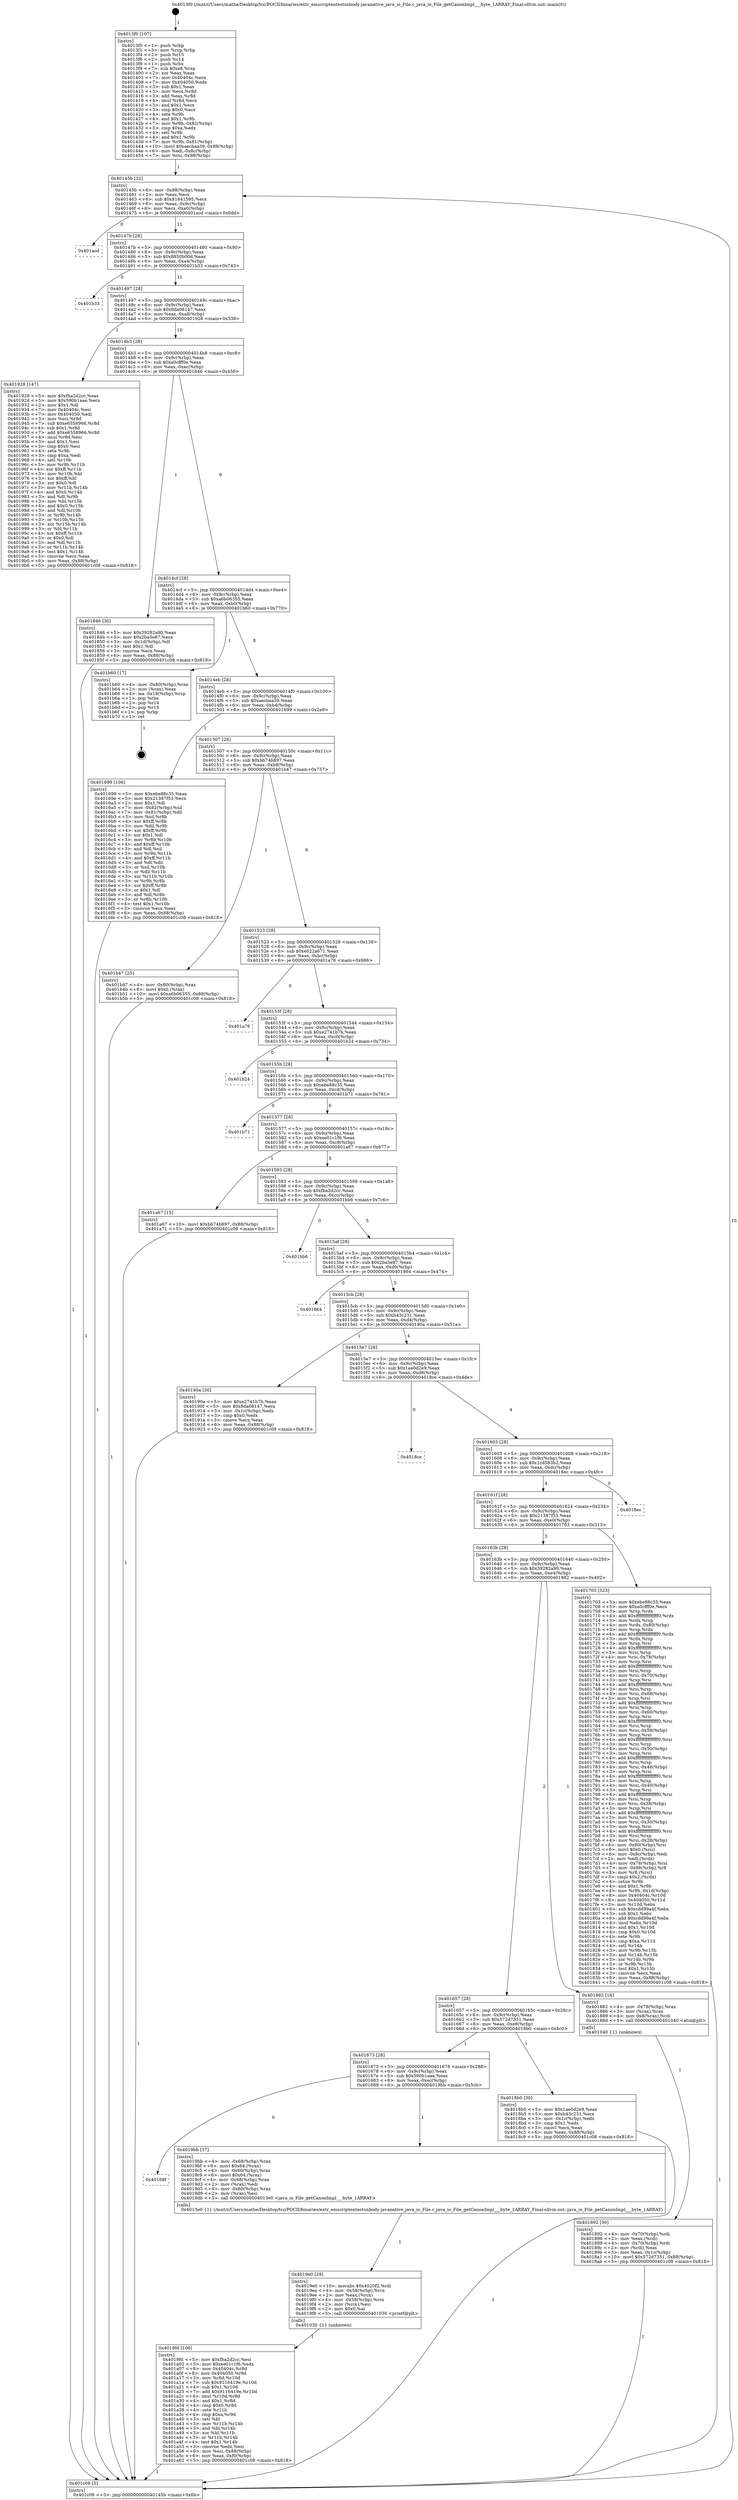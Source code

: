 digraph "0x4013f0" {
  label = "0x4013f0 (/mnt/c/Users/mathe/Desktop/tcc/POCII/binaries/extr_emscriptentestsnbody-javanative_java_io_File.c_java_io_File_getCanonImpl___byte_1ARRAY_Final-ollvm.out::main(0))"
  labelloc = "t"
  node[shape=record]

  Entry [label="",width=0.3,height=0.3,shape=circle,fillcolor=black,style=filled]
  "0x40145b" [label="{
     0x40145b [32]\l
     | [instrs]\l
     &nbsp;&nbsp;0x40145b \<+6\>: mov -0x88(%rbp),%eax\l
     &nbsp;&nbsp;0x401461 \<+2\>: mov %eax,%ecx\l
     &nbsp;&nbsp;0x401463 \<+6\>: sub $0x81641595,%ecx\l
     &nbsp;&nbsp;0x401469 \<+6\>: mov %eax,-0x9c(%rbp)\l
     &nbsp;&nbsp;0x40146f \<+6\>: mov %ecx,-0xa0(%rbp)\l
     &nbsp;&nbsp;0x401475 \<+6\>: je 0000000000401acd \<main+0x6dd\>\l
  }"]
  "0x401acd" [label="{
     0x401acd\l
  }", style=dashed]
  "0x40147b" [label="{
     0x40147b [28]\l
     | [instrs]\l
     &nbsp;&nbsp;0x40147b \<+5\>: jmp 0000000000401480 \<main+0x90\>\l
     &nbsp;&nbsp;0x401480 \<+6\>: mov -0x9c(%rbp),%eax\l
     &nbsp;&nbsp;0x401486 \<+5\>: sub $0x8850b00d,%eax\l
     &nbsp;&nbsp;0x40148b \<+6\>: mov %eax,-0xa4(%rbp)\l
     &nbsp;&nbsp;0x401491 \<+6\>: je 0000000000401b33 \<main+0x743\>\l
  }"]
  Exit [label="",width=0.3,height=0.3,shape=circle,fillcolor=black,style=filled,peripheries=2]
  "0x401b33" [label="{
     0x401b33\l
  }", style=dashed]
  "0x401497" [label="{
     0x401497 [28]\l
     | [instrs]\l
     &nbsp;&nbsp;0x401497 \<+5\>: jmp 000000000040149c \<main+0xac\>\l
     &nbsp;&nbsp;0x40149c \<+6\>: mov -0x9c(%rbp),%eax\l
     &nbsp;&nbsp;0x4014a2 \<+5\>: sub $0x8da08147,%eax\l
     &nbsp;&nbsp;0x4014a7 \<+6\>: mov %eax,-0xa8(%rbp)\l
     &nbsp;&nbsp;0x4014ad \<+6\>: je 0000000000401928 \<main+0x538\>\l
  }"]
  "0x4019fd" [label="{
     0x4019fd [106]\l
     | [instrs]\l
     &nbsp;&nbsp;0x4019fd \<+5\>: mov $0xfba2d2cc,%esi\l
     &nbsp;&nbsp;0x401a02 \<+5\>: mov $0xee01c1f6,%edx\l
     &nbsp;&nbsp;0x401a07 \<+8\>: mov 0x40404c,%r8d\l
     &nbsp;&nbsp;0x401a0f \<+8\>: mov 0x404050,%r9d\l
     &nbsp;&nbsp;0x401a17 \<+3\>: mov %r8d,%r10d\l
     &nbsp;&nbsp;0x401a1a \<+7\>: sub $0x9116419e,%r10d\l
     &nbsp;&nbsp;0x401a21 \<+4\>: sub $0x1,%r10d\l
     &nbsp;&nbsp;0x401a25 \<+7\>: add $0x9116419e,%r10d\l
     &nbsp;&nbsp;0x401a2c \<+4\>: imul %r10d,%r8d\l
     &nbsp;&nbsp;0x401a30 \<+4\>: and $0x1,%r8d\l
     &nbsp;&nbsp;0x401a34 \<+4\>: cmp $0x0,%r8d\l
     &nbsp;&nbsp;0x401a38 \<+4\>: sete %r11b\l
     &nbsp;&nbsp;0x401a3c \<+4\>: cmp $0xa,%r9d\l
     &nbsp;&nbsp;0x401a40 \<+3\>: setl %bl\l
     &nbsp;&nbsp;0x401a43 \<+3\>: mov %r11b,%r14b\l
     &nbsp;&nbsp;0x401a46 \<+3\>: and %bl,%r14b\l
     &nbsp;&nbsp;0x401a49 \<+3\>: xor %bl,%r11b\l
     &nbsp;&nbsp;0x401a4c \<+3\>: or %r11b,%r14b\l
     &nbsp;&nbsp;0x401a4f \<+4\>: test $0x1,%r14b\l
     &nbsp;&nbsp;0x401a53 \<+3\>: cmovne %edx,%esi\l
     &nbsp;&nbsp;0x401a56 \<+6\>: mov %esi,-0x88(%rbp)\l
     &nbsp;&nbsp;0x401a5c \<+6\>: mov %eax,-0xf0(%rbp)\l
     &nbsp;&nbsp;0x401a62 \<+5\>: jmp 0000000000401c08 \<main+0x818\>\l
  }"]
  "0x401928" [label="{
     0x401928 [147]\l
     | [instrs]\l
     &nbsp;&nbsp;0x401928 \<+5\>: mov $0xfba2d2cc,%eax\l
     &nbsp;&nbsp;0x40192d \<+5\>: mov $0x590b1aae,%ecx\l
     &nbsp;&nbsp;0x401932 \<+2\>: mov $0x1,%dl\l
     &nbsp;&nbsp;0x401934 \<+7\>: mov 0x40404c,%esi\l
     &nbsp;&nbsp;0x40193b \<+7\>: mov 0x404050,%edi\l
     &nbsp;&nbsp;0x401942 \<+3\>: mov %esi,%r8d\l
     &nbsp;&nbsp;0x401945 \<+7\>: sub $0xe6558966,%r8d\l
     &nbsp;&nbsp;0x40194c \<+4\>: sub $0x1,%r8d\l
     &nbsp;&nbsp;0x401950 \<+7\>: add $0xe6558966,%r8d\l
     &nbsp;&nbsp;0x401957 \<+4\>: imul %r8d,%esi\l
     &nbsp;&nbsp;0x40195b \<+3\>: and $0x1,%esi\l
     &nbsp;&nbsp;0x40195e \<+3\>: cmp $0x0,%esi\l
     &nbsp;&nbsp;0x401961 \<+4\>: sete %r9b\l
     &nbsp;&nbsp;0x401965 \<+3\>: cmp $0xa,%edi\l
     &nbsp;&nbsp;0x401968 \<+4\>: setl %r10b\l
     &nbsp;&nbsp;0x40196c \<+3\>: mov %r9b,%r11b\l
     &nbsp;&nbsp;0x40196f \<+4\>: xor $0xff,%r11b\l
     &nbsp;&nbsp;0x401973 \<+3\>: mov %r10b,%bl\l
     &nbsp;&nbsp;0x401976 \<+3\>: xor $0xff,%bl\l
     &nbsp;&nbsp;0x401979 \<+3\>: xor $0x0,%dl\l
     &nbsp;&nbsp;0x40197c \<+3\>: mov %r11b,%r14b\l
     &nbsp;&nbsp;0x40197f \<+4\>: and $0x0,%r14b\l
     &nbsp;&nbsp;0x401983 \<+3\>: and %dl,%r9b\l
     &nbsp;&nbsp;0x401986 \<+3\>: mov %bl,%r15b\l
     &nbsp;&nbsp;0x401989 \<+4\>: and $0x0,%r15b\l
     &nbsp;&nbsp;0x40198d \<+3\>: and %dl,%r10b\l
     &nbsp;&nbsp;0x401990 \<+3\>: or %r9b,%r14b\l
     &nbsp;&nbsp;0x401993 \<+3\>: or %r10b,%r15b\l
     &nbsp;&nbsp;0x401996 \<+3\>: xor %r15b,%r14b\l
     &nbsp;&nbsp;0x401999 \<+3\>: or %bl,%r11b\l
     &nbsp;&nbsp;0x40199c \<+4\>: xor $0xff,%r11b\l
     &nbsp;&nbsp;0x4019a0 \<+3\>: or $0x0,%dl\l
     &nbsp;&nbsp;0x4019a3 \<+3\>: and %dl,%r11b\l
     &nbsp;&nbsp;0x4019a6 \<+3\>: or %r11b,%r14b\l
     &nbsp;&nbsp;0x4019a9 \<+4\>: test $0x1,%r14b\l
     &nbsp;&nbsp;0x4019ad \<+3\>: cmovne %ecx,%eax\l
     &nbsp;&nbsp;0x4019b0 \<+6\>: mov %eax,-0x88(%rbp)\l
     &nbsp;&nbsp;0x4019b6 \<+5\>: jmp 0000000000401c08 \<main+0x818\>\l
  }"]
  "0x4014b3" [label="{
     0x4014b3 [28]\l
     | [instrs]\l
     &nbsp;&nbsp;0x4014b3 \<+5\>: jmp 00000000004014b8 \<main+0xc8\>\l
     &nbsp;&nbsp;0x4014b8 \<+6\>: mov -0x9c(%rbp),%eax\l
     &nbsp;&nbsp;0x4014be \<+5\>: sub $0xa0cfff0e,%eax\l
     &nbsp;&nbsp;0x4014c3 \<+6\>: mov %eax,-0xac(%rbp)\l
     &nbsp;&nbsp;0x4014c9 \<+6\>: je 0000000000401846 \<main+0x456\>\l
  }"]
  "0x4019e0" [label="{
     0x4019e0 [29]\l
     | [instrs]\l
     &nbsp;&nbsp;0x4019e0 \<+10\>: movabs $0x4020f2,%rdi\l
     &nbsp;&nbsp;0x4019ea \<+4\>: mov -0x58(%rbp),%rcx\l
     &nbsp;&nbsp;0x4019ee \<+2\>: mov %eax,(%rcx)\l
     &nbsp;&nbsp;0x4019f0 \<+4\>: mov -0x58(%rbp),%rcx\l
     &nbsp;&nbsp;0x4019f4 \<+2\>: mov (%rcx),%esi\l
     &nbsp;&nbsp;0x4019f6 \<+2\>: mov $0x0,%al\l
     &nbsp;&nbsp;0x4019f8 \<+5\>: call 0000000000401030 \<printf@plt\>\l
     | [calls]\l
     &nbsp;&nbsp;0x401030 \{1\} (unknown)\l
  }"]
  "0x401846" [label="{
     0x401846 [30]\l
     | [instrs]\l
     &nbsp;&nbsp;0x401846 \<+5\>: mov $0x39282a90,%eax\l
     &nbsp;&nbsp;0x40184b \<+5\>: mov $0x2ba5e87,%ecx\l
     &nbsp;&nbsp;0x401850 \<+3\>: mov -0x1d(%rbp),%dl\l
     &nbsp;&nbsp;0x401853 \<+3\>: test $0x1,%dl\l
     &nbsp;&nbsp;0x401856 \<+3\>: cmovne %ecx,%eax\l
     &nbsp;&nbsp;0x401859 \<+6\>: mov %eax,-0x88(%rbp)\l
     &nbsp;&nbsp;0x40185f \<+5\>: jmp 0000000000401c08 \<main+0x818\>\l
  }"]
  "0x4014cf" [label="{
     0x4014cf [28]\l
     | [instrs]\l
     &nbsp;&nbsp;0x4014cf \<+5\>: jmp 00000000004014d4 \<main+0xe4\>\l
     &nbsp;&nbsp;0x4014d4 \<+6\>: mov -0x9c(%rbp),%eax\l
     &nbsp;&nbsp;0x4014da \<+5\>: sub $0xa6b06355,%eax\l
     &nbsp;&nbsp;0x4014df \<+6\>: mov %eax,-0xb0(%rbp)\l
     &nbsp;&nbsp;0x4014e5 \<+6\>: je 0000000000401b60 \<main+0x770\>\l
  }"]
  "0x40168f" [label="{
     0x40168f\l
  }", style=dashed]
  "0x401b60" [label="{
     0x401b60 [17]\l
     | [instrs]\l
     &nbsp;&nbsp;0x401b60 \<+4\>: mov -0x80(%rbp),%rax\l
     &nbsp;&nbsp;0x401b64 \<+2\>: mov (%rax),%eax\l
     &nbsp;&nbsp;0x401b66 \<+4\>: lea -0x18(%rbp),%rsp\l
     &nbsp;&nbsp;0x401b6a \<+1\>: pop %rbx\l
     &nbsp;&nbsp;0x401b6b \<+2\>: pop %r14\l
     &nbsp;&nbsp;0x401b6d \<+2\>: pop %r15\l
     &nbsp;&nbsp;0x401b6f \<+1\>: pop %rbp\l
     &nbsp;&nbsp;0x401b70 \<+1\>: ret\l
  }"]
  "0x4014eb" [label="{
     0x4014eb [28]\l
     | [instrs]\l
     &nbsp;&nbsp;0x4014eb \<+5\>: jmp 00000000004014f0 \<main+0x100\>\l
     &nbsp;&nbsp;0x4014f0 \<+6\>: mov -0x9c(%rbp),%eax\l
     &nbsp;&nbsp;0x4014f6 \<+5\>: sub $0xaecbaa39,%eax\l
     &nbsp;&nbsp;0x4014fb \<+6\>: mov %eax,-0xb4(%rbp)\l
     &nbsp;&nbsp;0x401501 \<+6\>: je 0000000000401699 \<main+0x2a9\>\l
  }"]
  "0x4019bb" [label="{
     0x4019bb [37]\l
     | [instrs]\l
     &nbsp;&nbsp;0x4019bb \<+4\>: mov -0x68(%rbp),%rax\l
     &nbsp;&nbsp;0x4019bf \<+6\>: movl $0x64,(%rax)\l
     &nbsp;&nbsp;0x4019c5 \<+4\>: mov -0x60(%rbp),%rax\l
     &nbsp;&nbsp;0x4019c9 \<+6\>: movl $0x64,(%rax)\l
     &nbsp;&nbsp;0x4019cf \<+4\>: mov -0x68(%rbp),%rax\l
     &nbsp;&nbsp;0x4019d3 \<+2\>: mov (%rax),%edi\l
     &nbsp;&nbsp;0x4019d5 \<+4\>: mov -0x60(%rbp),%rax\l
     &nbsp;&nbsp;0x4019d9 \<+2\>: mov (%rax),%esi\l
     &nbsp;&nbsp;0x4019db \<+5\>: call 00000000004013e0 \<java_io_File_getCanonImpl___byte_1ARRAY\>\l
     | [calls]\l
     &nbsp;&nbsp;0x4013e0 \{1\} (/mnt/c/Users/mathe/Desktop/tcc/POCII/binaries/extr_emscriptentestsnbody-javanative_java_io_File.c_java_io_File_getCanonImpl___byte_1ARRAY_Final-ollvm.out::java_io_File_getCanonImpl___byte_1ARRAY)\l
  }"]
  "0x401699" [label="{
     0x401699 [106]\l
     | [instrs]\l
     &nbsp;&nbsp;0x401699 \<+5\>: mov $0xebe88c35,%eax\l
     &nbsp;&nbsp;0x40169e \<+5\>: mov $0x21387f53,%ecx\l
     &nbsp;&nbsp;0x4016a3 \<+2\>: mov $0x1,%dl\l
     &nbsp;&nbsp;0x4016a5 \<+7\>: mov -0x82(%rbp),%sil\l
     &nbsp;&nbsp;0x4016ac \<+7\>: mov -0x81(%rbp),%dil\l
     &nbsp;&nbsp;0x4016b3 \<+3\>: mov %sil,%r8b\l
     &nbsp;&nbsp;0x4016b6 \<+4\>: xor $0xff,%r8b\l
     &nbsp;&nbsp;0x4016ba \<+3\>: mov %dil,%r9b\l
     &nbsp;&nbsp;0x4016bd \<+4\>: xor $0xff,%r9b\l
     &nbsp;&nbsp;0x4016c1 \<+3\>: xor $0x1,%dl\l
     &nbsp;&nbsp;0x4016c4 \<+3\>: mov %r8b,%r10b\l
     &nbsp;&nbsp;0x4016c7 \<+4\>: and $0xff,%r10b\l
     &nbsp;&nbsp;0x4016cb \<+3\>: and %dl,%sil\l
     &nbsp;&nbsp;0x4016ce \<+3\>: mov %r9b,%r11b\l
     &nbsp;&nbsp;0x4016d1 \<+4\>: and $0xff,%r11b\l
     &nbsp;&nbsp;0x4016d5 \<+3\>: and %dl,%dil\l
     &nbsp;&nbsp;0x4016d8 \<+3\>: or %sil,%r10b\l
     &nbsp;&nbsp;0x4016db \<+3\>: or %dil,%r11b\l
     &nbsp;&nbsp;0x4016de \<+3\>: xor %r11b,%r10b\l
     &nbsp;&nbsp;0x4016e1 \<+3\>: or %r9b,%r8b\l
     &nbsp;&nbsp;0x4016e4 \<+4\>: xor $0xff,%r8b\l
     &nbsp;&nbsp;0x4016e8 \<+3\>: or $0x1,%dl\l
     &nbsp;&nbsp;0x4016eb \<+3\>: and %dl,%r8b\l
     &nbsp;&nbsp;0x4016ee \<+3\>: or %r8b,%r10b\l
     &nbsp;&nbsp;0x4016f1 \<+4\>: test $0x1,%r10b\l
     &nbsp;&nbsp;0x4016f5 \<+3\>: cmovne %ecx,%eax\l
     &nbsp;&nbsp;0x4016f8 \<+6\>: mov %eax,-0x88(%rbp)\l
     &nbsp;&nbsp;0x4016fe \<+5\>: jmp 0000000000401c08 \<main+0x818\>\l
  }"]
  "0x401507" [label="{
     0x401507 [28]\l
     | [instrs]\l
     &nbsp;&nbsp;0x401507 \<+5\>: jmp 000000000040150c \<main+0x11c\>\l
     &nbsp;&nbsp;0x40150c \<+6\>: mov -0x9c(%rbp),%eax\l
     &nbsp;&nbsp;0x401512 \<+5\>: sub $0xbb74b897,%eax\l
     &nbsp;&nbsp;0x401517 \<+6\>: mov %eax,-0xb8(%rbp)\l
     &nbsp;&nbsp;0x40151d \<+6\>: je 0000000000401b47 \<main+0x757\>\l
  }"]
  "0x401c08" [label="{
     0x401c08 [5]\l
     | [instrs]\l
     &nbsp;&nbsp;0x401c08 \<+5\>: jmp 000000000040145b \<main+0x6b\>\l
  }"]
  "0x4013f0" [label="{
     0x4013f0 [107]\l
     | [instrs]\l
     &nbsp;&nbsp;0x4013f0 \<+1\>: push %rbp\l
     &nbsp;&nbsp;0x4013f1 \<+3\>: mov %rsp,%rbp\l
     &nbsp;&nbsp;0x4013f4 \<+2\>: push %r15\l
     &nbsp;&nbsp;0x4013f6 \<+2\>: push %r14\l
     &nbsp;&nbsp;0x4013f8 \<+1\>: push %rbx\l
     &nbsp;&nbsp;0x4013f9 \<+7\>: sub $0xe8,%rsp\l
     &nbsp;&nbsp;0x401400 \<+2\>: xor %eax,%eax\l
     &nbsp;&nbsp;0x401402 \<+7\>: mov 0x40404c,%ecx\l
     &nbsp;&nbsp;0x401409 \<+7\>: mov 0x404050,%edx\l
     &nbsp;&nbsp;0x401410 \<+3\>: sub $0x1,%eax\l
     &nbsp;&nbsp;0x401413 \<+3\>: mov %ecx,%r8d\l
     &nbsp;&nbsp;0x401416 \<+3\>: add %eax,%r8d\l
     &nbsp;&nbsp;0x401419 \<+4\>: imul %r8d,%ecx\l
     &nbsp;&nbsp;0x40141d \<+3\>: and $0x1,%ecx\l
     &nbsp;&nbsp;0x401420 \<+3\>: cmp $0x0,%ecx\l
     &nbsp;&nbsp;0x401423 \<+4\>: sete %r9b\l
     &nbsp;&nbsp;0x401427 \<+4\>: and $0x1,%r9b\l
     &nbsp;&nbsp;0x40142b \<+7\>: mov %r9b,-0x82(%rbp)\l
     &nbsp;&nbsp;0x401432 \<+3\>: cmp $0xa,%edx\l
     &nbsp;&nbsp;0x401435 \<+4\>: setl %r9b\l
     &nbsp;&nbsp;0x401439 \<+4\>: and $0x1,%r9b\l
     &nbsp;&nbsp;0x40143d \<+7\>: mov %r9b,-0x81(%rbp)\l
     &nbsp;&nbsp;0x401444 \<+10\>: movl $0xaecbaa39,-0x88(%rbp)\l
     &nbsp;&nbsp;0x40144e \<+6\>: mov %edi,-0x8c(%rbp)\l
     &nbsp;&nbsp;0x401454 \<+7\>: mov %rsi,-0x98(%rbp)\l
  }"]
  "0x401673" [label="{
     0x401673 [28]\l
     | [instrs]\l
     &nbsp;&nbsp;0x401673 \<+5\>: jmp 0000000000401678 \<main+0x288\>\l
     &nbsp;&nbsp;0x401678 \<+6\>: mov -0x9c(%rbp),%eax\l
     &nbsp;&nbsp;0x40167e \<+5\>: sub $0x590b1aae,%eax\l
     &nbsp;&nbsp;0x401683 \<+6\>: mov %eax,-0xec(%rbp)\l
     &nbsp;&nbsp;0x401689 \<+6\>: je 00000000004019bb \<main+0x5cb\>\l
  }"]
  "0x401b47" [label="{
     0x401b47 [25]\l
     | [instrs]\l
     &nbsp;&nbsp;0x401b47 \<+4\>: mov -0x80(%rbp),%rax\l
     &nbsp;&nbsp;0x401b4b \<+6\>: movl $0x0,(%rax)\l
     &nbsp;&nbsp;0x401b51 \<+10\>: movl $0xa6b06355,-0x88(%rbp)\l
     &nbsp;&nbsp;0x401b5b \<+5\>: jmp 0000000000401c08 \<main+0x818\>\l
  }"]
  "0x401523" [label="{
     0x401523 [28]\l
     | [instrs]\l
     &nbsp;&nbsp;0x401523 \<+5\>: jmp 0000000000401528 \<main+0x138\>\l
     &nbsp;&nbsp;0x401528 \<+6\>: mov -0x9c(%rbp),%eax\l
     &nbsp;&nbsp;0x40152e \<+5\>: sub $0xe022a671,%eax\l
     &nbsp;&nbsp;0x401533 \<+6\>: mov %eax,-0xbc(%rbp)\l
     &nbsp;&nbsp;0x401539 \<+6\>: je 0000000000401a76 \<main+0x686\>\l
  }"]
  "0x4018b0" [label="{
     0x4018b0 [30]\l
     | [instrs]\l
     &nbsp;&nbsp;0x4018b0 \<+5\>: mov $0x1ae0d2e9,%eax\l
     &nbsp;&nbsp;0x4018b5 \<+5\>: mov $0xb43c231,%ecx\l
     &nbsp;&nbsp;0x4018ba \<+3\>: mov -0x1c(%rbp),%edx\l
     &nbsp;&nbsp;0x4018bd \<+3\>: cmp $0x1,%edx\l
     &nbsp;&nbsp;0x4018c0 \<+3\>: cmovl %ecx,%eax\l
     &nbsp;&nbsp;0x4018c3 \<+6\>: mov %eax,-0x88(%rbp)\l
     &nbsp;&nbsp;0x4018c9 \<+5\>: jmp 0000000000401c08 \<main+0x818\>\l
  }"]
  "0x401a76" [label="{
     0x401a76\l
  }", style=dashed]
  "0x40153f" [label="{
     0x40153f [28]\l
     | [instrs]\l
     &nbsp;&nbsp;0x40153f \<+5\>: jmp 0000000000401544 \<main+0x154\>\l
     &nbsp;&nbsp;0x401544 \<+6\>: mov -0x9c(%rbp),%eax\l
     &nbsp;&nbsp;0x40154a \<+5\>: sub $0xe2741b7b,%eax\l
     &nbsp;&nbsp;0x40154f \<+6\>: mov %eax,-0xc0(%rbp)\l
     &nbsp;&nbsp;0x401555 \<+6\>: je 0000000000401b24 \<main+0x734\>\l
  }"]
  "0x401892" [label="{
     0x401892 [30]\l
     | [instrs]\l
     &nbsp;&nbsp;0x401892 \<+4\>: mov -0x70(%rbp),%rdi\l
     &nbsp;&nbsp;0x401896 \<+2\>: mov %eax,(%rdi)\l
     &nbsp;&nbsp;0x401898 \<+4\>: mov -0x70(%rbp),%rdi\l
     &nbsp;&nbsp;0x40189c \<+2\>: mov (%rdi),%eax\l
     &nbsp;&nbsp;0x40189e \<+3\>: mov %eax,-0x1c(%rbp)\l
     &nbsp;&nbsp;0x4018a1 \<+10\>: movl $0x572d7351,-0x88(%rbp)\l
     &nbsp;&nbsp;0x4018ab \<+5\>: jmp 0000000000401c08 \<main+0x818\>\l
  }"]
  "0x401b24" [label="{
     0x401b24\l
  }", style=dashed]
  "0x40155b" [label="{
     0x40155b [28]\l
     | [instrs]\l
     &nbsp;&nbsp;0x40155b \<+5\>: jmp 0000000000401560 \<main+0x170\>\l
     &nbsp;&nbsp;0x401560 \<+6\>: mov -0x9c(%rbp),%eax\l
     &nbsp;&nbsp;0x401566 \<+5\>: sub $0xebe88c35,%eax\l
     &nbsp;&nbsp;0x40156b \<+6\>: mov %eax,-0xc4(%rbp)\l
     &nbsp;&nbsp;0x401571 \<+6\>: je 0000000000401b71 \<main+0x781\>\l
  }"]
  "0x401657" [label="{
     0x401657 [28]\l
     | [instrs]\l
     &nbsp;&nbsp;0x401657 \<+5\>: jmp 000000000040165c \<main+0x26c\>\l
     &nbsp;&nbsp;0x40165c \<+6\>: mov -0x9c(%rbp),%eax\l
     &nbsp;&nbsp;0x401662 \<+5\>: sub $0x572d7351,%eax\l
     &nbsp;&nbsp;0x401667 \<+6\>: mov %eax,-0xe8(%rbp)\l
     &nbsp;&nbsp;0x40166d \<+6\>: je 00000000004018b0 \<main+0x4c0\>\l
  }"]
  "0x401b71" [label="{
     0x401b71\l
  }", style=dashed]
  "0x401577" [label="{
     0x401577 [28]\l
     | [instrs]\l
     &nbsp;&nbsp;0x401577 \<+5\>: jmp 000000000040157c \<main+0x18c\>\l
     &nbsp;&nbsp;0x40157c \<+6\>: mov -0x9c(%rbp),%eax\l
     &nbsp;&nbsp;0x401582 \<+5\>: sub $0xee01c1f6,%eax\l
     &nbsp;&nbsp;0x401587 \<+6\>: mov %eax,-0xc8(%rbp)\l
     &nbsp;&nbsp;0x40158d \<+6\>: je 0000000000401a67 \<main+0x677\>\l
  }"]
  "0x401882" [label="{
     0x401882 [16]\l
     | [instrs]\l
     &nbsp;&nbsp;0x401882 \<+4\>: mov -0x78(%rbp),%rax\l
     &nbsp;&nbsp;0x401886 \<+3\>: mov (%rax),%rax\l
     &nbsp;&nbsp;0x401889 \<+4\>: mov 0x8(%rax),%rdi\l
     &nbsp;&nbsp;0x40188d \<+5\>: call 0000000000401040 \<atoi@plt\>\l
     | [calls]\l
     &nbsp;&nbsp;0x401040 \{1\} (unknown)\l
  }"]
  "0x401a67" [label="{
     0x401a67 [15]\l
     | [instrs]\l
     &nbsp;&nbsp;0x401a67 \<+10\>: movl $0xbb74b897,-0x88(%rbp)\l
     &nbsp;&nbsp;0x401a71 \<+5\>: jmp 0000000000401c08 \<main+0x818\>\l
  }"]
  "0x401593" [label="{
     0x401593 [28]\l
     | [instrs]\l
     &nbsp;&nbsp;0x401593 \<+5\>: jmp 0000000000401598 \<main+0x1a8\>\l
     &nbsp;&nbsp;0x401598 \<+6\>: mov -0x9c(%rbp),%eax\l
     &nbsp;&nbsp;0x40159e \<+5\>: sub $0xfba2d2cc,%eax\l
     &nbsp;&nbsp;0x4015a3 \<+6\>: mov %eax,-0xcc(%rbp)\l
     &nbsp;&nbsp;0x4015a9 \<+6\>: je 0000000000401bb6 \<main+0x7c6\>\l
  }"]
  "0x40163b" [label="{
     0x40163b [28]\l
     | [instrs]\l
     &nbsp;&nbsp;0x40163b \<+5\>: jmp 0000000000401640 \<main+0x250\>\l
     &nbsp;&nbsp;0x401640 \<+6\>: mov -0x9c(%rbp),%eax\l
     &nbsp;&nbsp;0x401646 \<+5\>: sub $0x39282a90,%eax\l
     &nbsp;&nbsp;0x40164b \<+6\>: mov %eax,-0xe4(%rbp)\l
     &nbsp;&nbsp;0x401651 \<+6\>: je 0000000000401882 \<main+0x492\>\l
  }"]
  "0x401bb6" [label="{
     0x401bb6\l
  }", style=dashed]
  "0x4015af" [label="{
     0x4015af [28]\l
     | [instrs]\l
     &nbsp;&nbsp;0x4015af \<+5\>: jmp 00000000004015b4 \<main+0x1c4\>\l
     &nbsp;&nbsp;0x4015b4 \<+6\>: mov -0x9c(%rbp),%eax\l
     &nbsp;&nbsp;0x4015ba \<+5\>: sub $0x2ba5e87,%eax\l
     &nbsp;&nbsp;0x4015bf \<+6\>: mov %eax,-0xd0(%rbp)\l
     &nbsp;&nbsp;0x4015c5 \<+6\>: je 0000000000401864 \<main+0x474\>\l
  }"]
  "0x401703" [label="{
     0x401703 [323]\l
     | [instrs]\l
     &nbsp;&nbsp;0x401703 \<+5\>: mov $0xebe88c35,%eax\l
     &nbsp;&nbsp;0x401708 \<+5\>: mov $0xa0cfff0e,%ecx\l
     &nbsp;&nbsp;0x40170d \<+3\>: mov %rsp,%rdx\l
     &nbsp;&nbsp;0x401710 \<+4\>: add $0xfffffffffffffff0,%rdx\l
     &nbsp;&nbsp;0x401714 \<+3\>: mov %rdx,%rsp\l
     &nbsp;&nbsp;0x401717 \<+4\>: mov %rdx,-0x80(%rbp)\l
     &nbsp;&nbsp;0x40171b \<+3\>: mov %rsp,%rdx\l
     &nbsp;&nbsp;0x40171e \<+4\>: add $0xfffffffffffffff0,%rdx\l
     &nbsp;&nbsp;0x401722 \<+3\>: mov %rdx,%rsp\l
     &nbsp;&nbsp;0x401725 \<+3\>: mov %rsp,%rsi\l
     &nbsp;&nbsp;0x401728 \<+4\>: add $0xfffffffffffffff0,%rsi\l
     &nbsp;&nbsp;0x40172c \<+3\>: mov %rsi,%rsp\l
     &nbsp;&nbsp;0x40172f \<+4\>: mov %rsi,-0x78(%rbp)\l
     &nbsp;&nbsp;0x401733 \<+3\>: mov %rsp,%rsi\l
     &nbsp;&nbsp;0x401736 \<+4\>: add $0xfffffffffffffff0,%rsi\l
     &nbsp;&nbsp;0x40173a \<+3\>: mov %rsi,%rsp\l
     &nbsp;&nbsp;0x40173d \<+4\>: mov %rsi,-0x70(%rbp)\l
     &nbsp;&nbsp;0x401741 \<+3\>: mov %rsp,%rsi\l
     &nbsp;&nbsp;0x401744 \<+4\>: add $0xfffffffffffffff0,%rsi\l
     &nbsp;&nbsp;0x401748 \<+3\>: mov %rsi,%rsp\l
     &nbsp;&nbsp;0x40174b \<+4\>: mov %rsi,-0x68(%rbp)\l
     &nbsp;&nbsp;0x40174f \<+3\>: mov %rsp,%rsi\l
     &nbsp;&nbsp;0x401752 \<+4\>: add $0xfffffffffffffff0,%rsi\l
     &nbsp;&nbsp;0x401756 \<+3\>: mov %rsi,%rsp\l
     &nbsp;&nbsp;0x401759 \<+4\>: mov %rsi,-0x60(%rbp)\l
     &nbsp;&nbsp;0x40175d \<+3\>: mov %rsp,%rsi\l
     &nbsp;&nbsp;0x401760 \<+4\>: add $0xfffffffffffffff0,%rsi\l
     &nbsp;&nbsp;0x401764 \<+3\>: mov %rsi,%rsp\l
     &nbsp;&nbsp;0x401767 \<+4\>: mov %rsi,-0x58(%rbp)\l
     &nbsp;&nbsp;0x40176b \<+3\>: mov %rsp,%rsi\l
     &nbsp;&nbsp;0x40176e \<+4\>: add $0xfffffffffffffff0,%rsi\l
     &nbsp;&nbsp;0x401772 \<+3\>: mov %rsi,%rsp\l
     &nbsp;&nbsp;0x401775 \<+4\>: mov %rsi,-0x50(%rbp)\l
     &nbsp;&nbsp;0x401779 \<+3\>: mov %rsp,%rsi\l
     &nbsp;&nbsp;0x40177c \<+4\>: add $0xfffffffffffffff0,%rsi\l
     &nbsp;&nbsp;0x401780 \<+3\>: mov %rsi,%rsp\l
     &nbsp;&nbsp;0x401783 \<+4\>: mov %rsi,-0x48(%rbp)\l
     &nbsp;&nbsp;0x401787 \<+3\>: mov %rsp,%rsi\l
     &nbsp;&nbsp;0x40178a \<+4\>: add $0xfffffffffffffff0,%rsi\l
     &nbsp;&nbsp;0x40178e \<+3\>: mov %rsi,%rsp\l
     &nbsp;&nbsp;0x401791 \<+4\>: mov %rsi,-0x40(%rbp)\l
     &nbsp;&nbsp;0x401795 \<+3\>: mov %rsp,%rsi\l
     &nbsp;&nbsp;0x401798 \<+4\>: add $0xfffffffffffffff0,%rsi\l
     &nbsp;&nbsp;0x40179c \<+3\>: mov %rsi,%rsp\l
     &nbsp;&nbsp;0x40179f \<+4\>: mov %rsi,-0x38(%rbp)\l
     &nbsp;&nbsp;0x4017a3 \<+3\>: mov %rsp,%rsi\l
     &nbsp;&nbsp;0x4017a6 \<+4\>: add $0xfffffffffffffff0,%rsi\l
     &nbsp;&nbsp;0x4017aa \<+3\>: mov %rsi,%rsp\l
     &nbsp;&nbsp;0x4017ad \<+4\>: mov %rsi,-0x30(%rbp)\l
     &nbsp;&nbsp;0x4017b1 \<+3\>: mov %rsp,%rsi\l
     &nbsp;&nbsp;0x4017b4 \<+4\>: add $0xfffffffffffffff0,%rsi\l
     &nbsp;&nbsp;0x4017b8 \<+3\>: mov %rsi,%rsp\l
     &nbsp;&nbsp;0x4017bb \<+4\>: mov %rsi,-0x28(%rbp)\l
     &nbsp;&nbsp;0x4017bf \<+4\>: mov -0x80(%rbp),%rsi\l
     &nbsp;&nbsp;0x4017c3 \<+6\>: movl $0x0,(%rsi)\l
     &nbsp;&nbsp;0x4017c9 \<+6\>: mov -0x8c(%rbp),%edi\l
     &nbsp;&nbsp;0x4017cf \<+2\>: mov %edi,(%rdx)\l
     &nbsp;&nbsp;0x4017d1 \<+4\>: mov -0x78(%rbp),%rsi\l
     &nbsp;&nbsp;0x4017d5 \<+7\>: mov -0x98(%rbp),%r8\l
     &nbsp;&nbsp;0x4017dc \<+3\>: mov %r8,(%rsi)\l
     &nbsp;&nbsp;0x4017df \<+3\>: cmpl $0x2,(%rdx)\l
     &nbsp;&nbsp;0x4017e2 \<+4\>: setne %r9b\l
     &nbsp;&nbsp;0x4017e6 \<+4\>: and $0x1,%r9b\l
     &nbsp;&nbsp;0x4017ea \<+4\>: mov %r9b,-0x1d(%rbp)\l
     &nbsp;&nbsp;0x4017ee \<+8\>: mov 0x40404c,%r10d\l
     &nbsp;&nbsp;0x4017f6 \<+8\>: mov 0x404050,%r11d\l
     &nbsp;&nbsp;0x4017fe \<+3\>: mov %r10d,%ebx\l
     &nbsp;&nbsp;0x401801 \<+6\>: sub $0xcdd99a4f,%ebx\l
     &nbsp;&nbsp;0x401807 \<+3\>: sub $0x1,%ebx\l
     &nbsp;&nbsp;0x40180a \<+6\>: add $0xcdd99a4f,%ebx\l
     &nbsp;&nbsp;0x401810 \<+4\>: imul %ebx,%r10d\l
     &nbsp;&nbsp;0x401814 \<+4\>: and $0x1,%r10d\l
     &nbsp;&nbsp;0x401818 \<+4\>: cmp $0x0,%r10d\l
     &nbsp;&nbsp;0x40181c \<+4\>: sete %r9b\l
     &nbsp;&nbsp;0x401820 \<+4\>: cmp $0xa,%r11d\l
     &nbsp;&nbsp;0x401824 \<+4\>: setl %r14b\l
     &nbsp;&nbsp;0x401828 \<+3\>: mov %r9b,%r15b\l
     &nbsp;&nbsp;0x40182b \<+3\>: and %r14b,%r15b\l
     &nbsp;&nbsp;0x40182e \<+3\>: xor %r14b,%r9b\l
     &nbsp;&nbsp;0x401831 \<+3\>: or %r9b,%r15b\l
     &nbsp;&nbsp;0x401834 \<+4\>: test $0x1,%r15b\l
     &nbsp;&nbsp;0x401838 \<+3\>: cmovne %ecx,%eax\l
     &nbsp;&nbsp;0x40183b \<+6\>: mov %eax,-0x88(%rbp)\l
     &nbsp;&nbsp;0x401841 \<+5\>: jmp 0000000000401c08 \<main+0x818\>\l
  }"]
  "0x401864" [label="{
     0x401864\l
  }", style=dashed]
  "0x4015cb" [label="{
     0x4015cb [28]\l
     | [instrs]\l
     &nbsp;&nbsp;0x4015cb \<+5\>: jmp 00000000004015d0 \<main+0x1e0\>\l
     &nbsp;&nbsp;0x4015d0 \<+6\>: mov -0x9c(%rbp),%eax\l
     &nbsp;&nbsp;0x4015d6 \<+5\>: sub $0xb43c231,%eax\l
     &nbsp;&nbsp;0x4015db \<+6\>: mov %eax,-0xd4(%rbp)\l
     &nbsp;&nbsp;0x4015e1 \<+6\>: je 000000000040190a \<main+0x51a\>\l
  }"]
  "0x40161f" [label="{
     0x40161f [28]\l
     | [instrs]\l
     &nbsp;&nbsp;0x40161f \<+5\>: jmp 0000000000401624 \<main+0x234\>\l
     &nbsp;&nbsp;0x401624 \<+6\>: mov -0x9c(%rbp),%eax\l
     &nbsp;&nbsp;0x40162a \<+5\>: sub $0x21387f53,%eax\l
     &nbsp;&nbsp;0x40162f \<+6\>: mov %eax,-0xe0(%rbp)\l
     &nbsp;&nbsp;0x401635 \<+6\>: je 0000000000401703 \<main+0x313\>\l
  }"]
  "0x40190a" [label="{
     0x40190a [30]\l
     | [instrs]\l
     &nbsp;&nbsp;0x40190a \<+5\>: mov $0xe2741b7b,%eax\l
     &nbsp;&nbsp;0x40190f \<+5\>: mov $0x8da08147,%ecx\l
     &nbsp;&nbsp;0x401914 \<+3\>: mov -0x1c(%rbp),%edx\l
     &nbsp;&nbsp;0x401917 \<+3\>: cmp $0x0,%edx\l
     &nbsp;&nbsp;0x40191a \<+3\>: cmove %ecx,%eax\l
     &nbsp;&nbsp;0x40191d \<+6\>: mov %eax,-0x88(%rbp)\l
     &nbsp;&nbsp;0x401923 \<+5\>: jmp 0000000000401c08 \<main+0x818\>\l
  }"]
  "0x4015e7" [label="{
     0x4015e7 [28]\l
     | [instrs]\l
     &nbsp;&nbsp;0x4015e7 \<+5\>: jmp 00000000004015ec \<main+0x1fc\>\l
     &nbsp;&nbsp;0x4015ec \<+6\>: mov -0x9c(%rbp),%eax\l
     &nbsp;&nbsp;0x4015f2 \<+5\>: sub $0x1ae0d2e9,%eax\l
     &nbsp;&nbsp;0x4015f7 \<+6\>: mov %eax,-0xd8(%rbp)\l
     &nbsp;&nbsp;0x4015fd \<+6\>: je 00000000004018ce \<main+0x4de\>\l
  }"]
  "0x4018ec" [label="{
     0x4018ec\l
  }", style=dashed]
  "0x4018ce" [label="{
     0x4018ce\l
  }", style=dashed]
  "0x401603" [label="{
     0x401603 [28]\l
     | [instrs]\l
     &nbsp;&nbsp;0x401603 \<+5\>: jmp 0000000000401608 \<main+0x218\>\l
     &nbsp;&nbsp;0x401608 \<+6\>: mov -0x9c(%rbp),%eax\l
     &nbsp;&nbsp;0x40160e \<+5\>: sub $0x1cd583b2,%eax\l
     &nbsp;&nbsp;0x401613 \<+6\>: mov %eax,-0xdc(%rbp)\l
     &nbsp;&nbsp;0x401619 \<+6\>: je 00000000004018ec \<main+0x4fc\>\l
  }"]
  Entry -> "0x4013f0" [label=" 1"]
  "0x40145b" -> "0x401acd" [label=" 0"]
  "0x40145b" -> "0x40147b" [label=" 11"]
  "0x401b60" -> Exit [label=" 1"]
  "0x40147b" -> "0x401b33" [label=" 0"]
  "0x40147b" -> "0x401497" [label=" 11"]
  "0x401b47" -> "0x401c08" [label=" 1"]
  "0x401497" -> "0x401928" [label=" 1"]
  "0x401497" -> "0x4014b3" [label=" 10"]
  "0x401a67" -> "0x401c08" [label=" 1"]
  "0x4014b3" -> "0x401846" [label=" 1"]
  "0x4014b3" -> "0x4014cf" [label=" 9"]
  "0x4019fd" -> "0x401c08" [label=" 1"]
  "0x4014cf" -> "0x401b60" [label=" 1"]
  "0x4014cf" -> "0x4014eb" [label=" 8"]
  "0x4019e0" -> "0x4019fd" [label=" 1"]
  "0x4014eb" -> "0x401699" [label=" 1"]
  "0x4014eb" -> "0x401507" [label=" 7"]
  "0x401699" -> "0x401c08" [label=" 1"]
  "0x4013f0" -> "0x40145b" [label=" 1"]
  "0x401c08" -> "0x40145b" [label=" 10"]
  "0x4019bb" -> "0x4019e0" [label=" 1"]
  "0x401507" -> "0x401b47" [label=" 1"]
  "0x401507" -> "0x401523" [label=" 6"]
  "0x401673" -> "0x4019bb" [label=" 1"]
  "0x401523" -> "0x401a76" [label=" 0"]
  "0x401523" -> "0x40153f" [label=" 6"]
  "0x401673" -> "0x40168f" [label=" 0"]
  "0x40153f" -> "0x401b24" [label=" 0"]
  "0x40153f" -> "0x40155b" [label=" 6"]
  "0x40190a" -> "0x401c08" [label=" 1"]
  "0x40155b" -> "0x401b71" [label=" 0"]
  "0x40155b" -> "0x401577" [label=" 6"]
  "0x4018b0" -> "0x401c08" [label=" 1"]
  "0x401577" -> "0x401a67" [label=" 1"]
  "0x401577" -> "0x401593" [label=" 5"]
  "0x401657" -> "0x401673" [label=" 1"]
  "0x401593" -> "0x401bb6" [label=" 0"]
  "0x401593" -> "0x4015af" [label=" 5"]
  "0x401892" -> "0x401c08" [label=" 1"]
  "0x4015af" -> "0x401864" [label=" 0"]
  "0x4015af" -> "0x4015cb" [label=" 5"]
  "0x401882" -> "0x401892" [label=" 1"]
  "0x4015cb" -> "0x40190a" [label=" 1"]
  "0x4015cb" -> "0x4015e7" [label=" 4"]
  "0x40163b" -> "0x401882" [label=" 1"]
  "0x4015e7" -> "0x4018ce" [label=" 0"]
  "0x4015e7" -> "0x401603" [label=" 4"]
  "0x401657" -> "0x4018b0" [label=" 1"]
  "0x401603" -> "0x4018ec" [label=" 0"]
  "0x401603" -> "0x40161f" [label=" 4"]
  "0x40163b" -> "0x401657" [label=" 2"]
  "0x40161f" -> "0x401703" [label=" 1"]
  "0x40161f" -> "0x40163b" [label=" 3"]
  "0x401928" -> "0x401c08" [label=" 1"]
  "0x401703" -> "0x401c08" [label=" 1"]
  "0x401846" -> "0x401c08" [label=" 1"]
}
